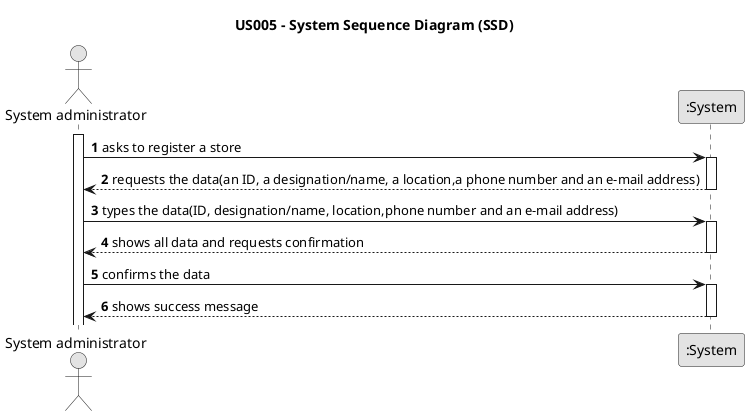 @startuml
skinparam monochrome true
skinparam packageStyle rectangle
skinparam shadowing false

title US005 - System Sequence Diagram (SSD)
autonumber

actor "System administrator" as admin
participant ":System" as System

activate admin

    admin -> System : asks to register a store
    activate System

        System --> admin : requests the data(an ID, a designation/name, a location,a phone number and an e-mail address)

    deactivate System

    admin -> System : types the data(ID, designation/name, location,phone number and an e-mail address)
    activate System

        System --> admin : shows all data and requests confirmation
        deactivate System
    admin->System: confirms the data
    activate System

    System --> admin : shows success message
    deactivate System


@enduml